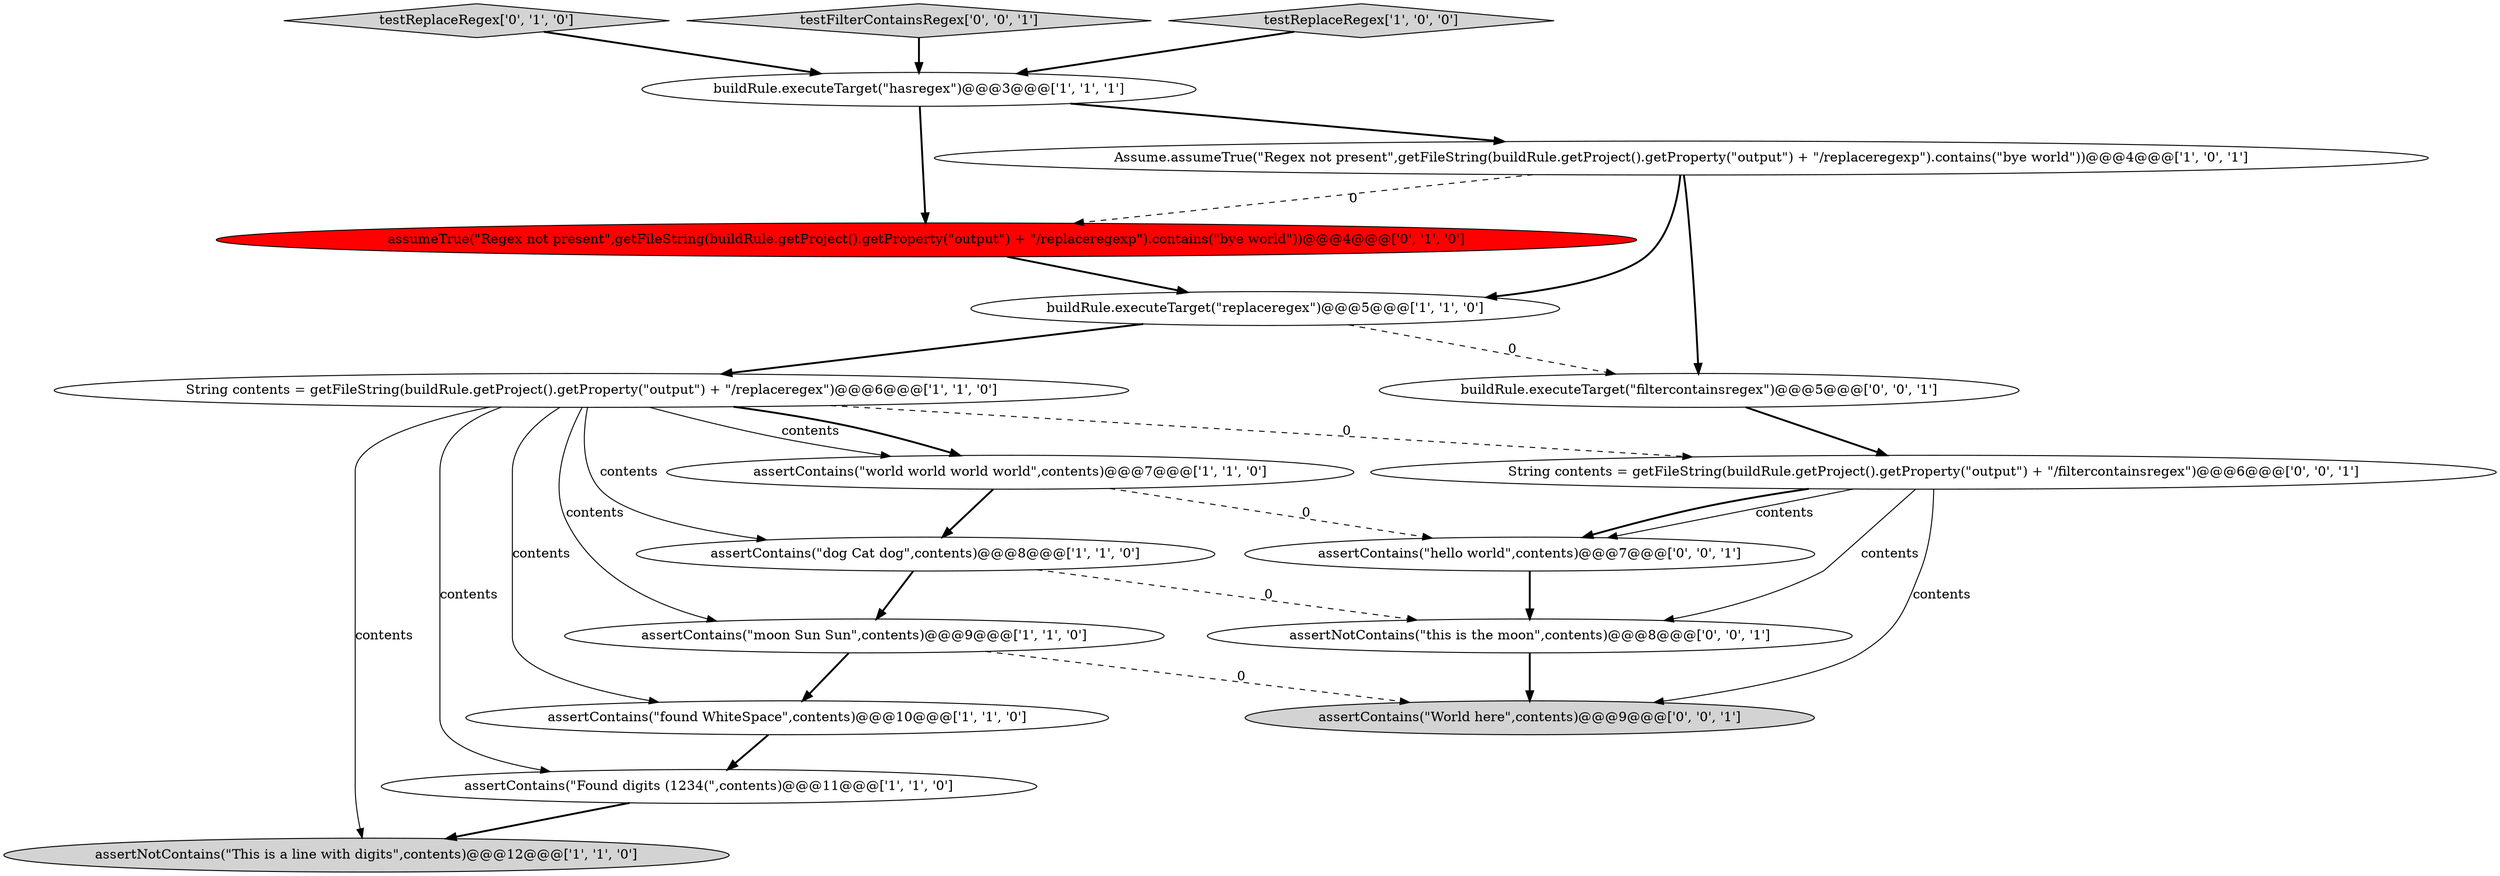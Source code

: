 digraph {
5 [style = filled, label = "buildRule.executeTarget(\"hasregex\")@@@3@@@['1', '1', '1']", fillcolor = white, shape = ellipse image = "AAA0AAABBB1BBB"];
11 [style = filled, label = "testReplaceRegex['0', '1', '0']", fillcolor = lightgray, shape = diamond image = "AAA0AAABBB2BBB"];
1 [style = filled, label = "String contents = getFileString(buildRule.getProject().getProperty(\"output\") + \"/replaceregex\")@@@6@@@['1', '1', '0']", fillcolor = white, shape = ellipse image = "AAA0AAABBB1BBB"];
17 [style = filled, label = "assertContains(\"World here\",contents)@@@9@@@['0', '0', '1']", fillcolor = lightgray, shape = ellipse image = "AAA0AAABBB3BBB"];
18 [style = filled, label = "buildRule.executeTarget(\"filtercontainsregex\")@@@5@@@['0', '0', '1']", fillcolor = white, shape = ellipse image = "AAA0AAABBB3BBB"];
9 [style = filled, label = "assertNotContains(\"This is a line with digits\",contents)@@@12@@@['1', '1', '0']", fillcolor = lightgray, shape = ellipse image = "AAA0AAABBB1BBB"];
0 [style = filled, label = "assertContains(\"dog Cat dog\",contents)@@@8@@@['1', '1', '0']", fillcolor = white, shape = ellipse image = "AAA0AAABBB1BBB"];
8 [style = filled, label = "assertContains(\"Found digits (1234(\",contents)@@@11@@@['1', '1', '0']", fillcolor = white, shape = ellipse image = "AAA0AAABBB1BBB"];
4 [style = filled, label = "assertContains(\"found WhiteSpace\",contents)@@@10@@@['1', '1', '0']", fillcolor = white, shape = ellipse image = "AAA0AAABBB1BBB"];
12 [style = filled, label = "assumeTrue(\"Regex not present\",getFileString(buildRule.getProject().getProperty(\"output\") + \"/replaceregexp\").contains(\"bye world\"))@@@4@@@['0', '1', '0']", fillcolor = red, shape = ellipse image = "AAA1AAABBB2BBB"];
15 [style = filled, label = "testFilterContainsRegex['0', '0', '1']", fillcolor = lightgray, shape = diamond image = "AAA0AAABBB3BBB"];
16 [style = filled, label = "assertContains(\"hello world\",contents)@@@7@@@['0', '0', '1']", fillcolor = white, shape = ellipse image = "AAA0AAABBB3BBB"];
3 [style = filled, label = "testReplaceRegex['1', '0', '0']", fillcolor = lightgray, shape = diamond image = "AAA0AAABBB1BBB"];
13 [style = filled, label = "assertNotContains(\"this is the moon\",contents)@@@8@@@['0', '0', '1']", fillcolor = white, shape = ellipse image = "AAA0AAABBB3BBB"];
2 [style = filled, label = "assertContains(\"world world world world\",contents)@@@7@@@['1', '1', '0']", fillcolor = white, shape = ellipse image = "AAA0AAABBB1BBB"];
14 [style = filled, label = "String contents = getFileString(buildRule.getProject().getProperty(\"output\") + \"/filtercontainsregex\")@@@6@@@['0', '0', '1']", fillcolor = white, shape = ellipse image = "AAA0AAABBB3BBB"];
7 [style = filled, label = "buildRule.executeTarget(\"replaceregex\")@@@5@@@['1', '1', '0']", fillcolor = white, shape = ellipse image = "AAA0AAABBB1BBB"];
6 [style = filled, label = "assertContains(\"moon Sun Sun\",contents)@@@9@@@['1', '1', '0']", fillcolor = white, shape = ellipse image = "AAA0AAABBB1BBB"];
10 [style = filled, label = "Assume.assumeTrue(\"Regex not present\",getFileString(buildRule.getProject().getProperty(\"output\") + \"/replaceregexp\").contains(\"bye world\"))@@@4@@@['1', '0', '1']", fillcolor = white, shape = ellipse image = "AAA0AAABBB1BBB"];
14->16 [style = bold, label=""];
5->10 [style = bold, label=""];
10->18 [style = bold, label=""];
16->13 [style = bold, label=""];
7->1 [style = bold, label=""];
7->18 [style = dashed, label="0"];
1->14 [style = dashed, label="0"];
0->6 [style = bold, label=""];
1->0 [style = solid, label="contents"];
1->9 [style = solid, label="contents"];
1->6 [style = solid, label="contents"];
14->17 [style = solid, label="contents"];
10->12 [style = dashed, label="0"];
6->17 [style = dashed, label="0"];
14->13 [style = solid, label="contents"];
10->7 [style = bold, label=""];
12->7 [style = bold, label=""];
15->5 [style = bold, label=""];
6->4 [style = bold, label=""];
11->5 [style = bold, label=""];
13->17 [style = bold, label=""];
3->5 [style = bold, label=""];
2->0 [style = bold, label=""];
14->16 [style = solid, label="contents"];
5->12 [style = bold, label=""];
1->2 [style = solid, label="contents"];
2->16 [style = dashed, label="0"];
0->13 [style = dashed, label="0"];
8->9 [style = bold, label=""];
1->8 [style = solid, label="contents"];
4->8 [style = bold, label=""];
1->2 [style = bold, label=""];
18->14 [style = bold, label=""];
1->4 [style = solid, label="contents"];
}
